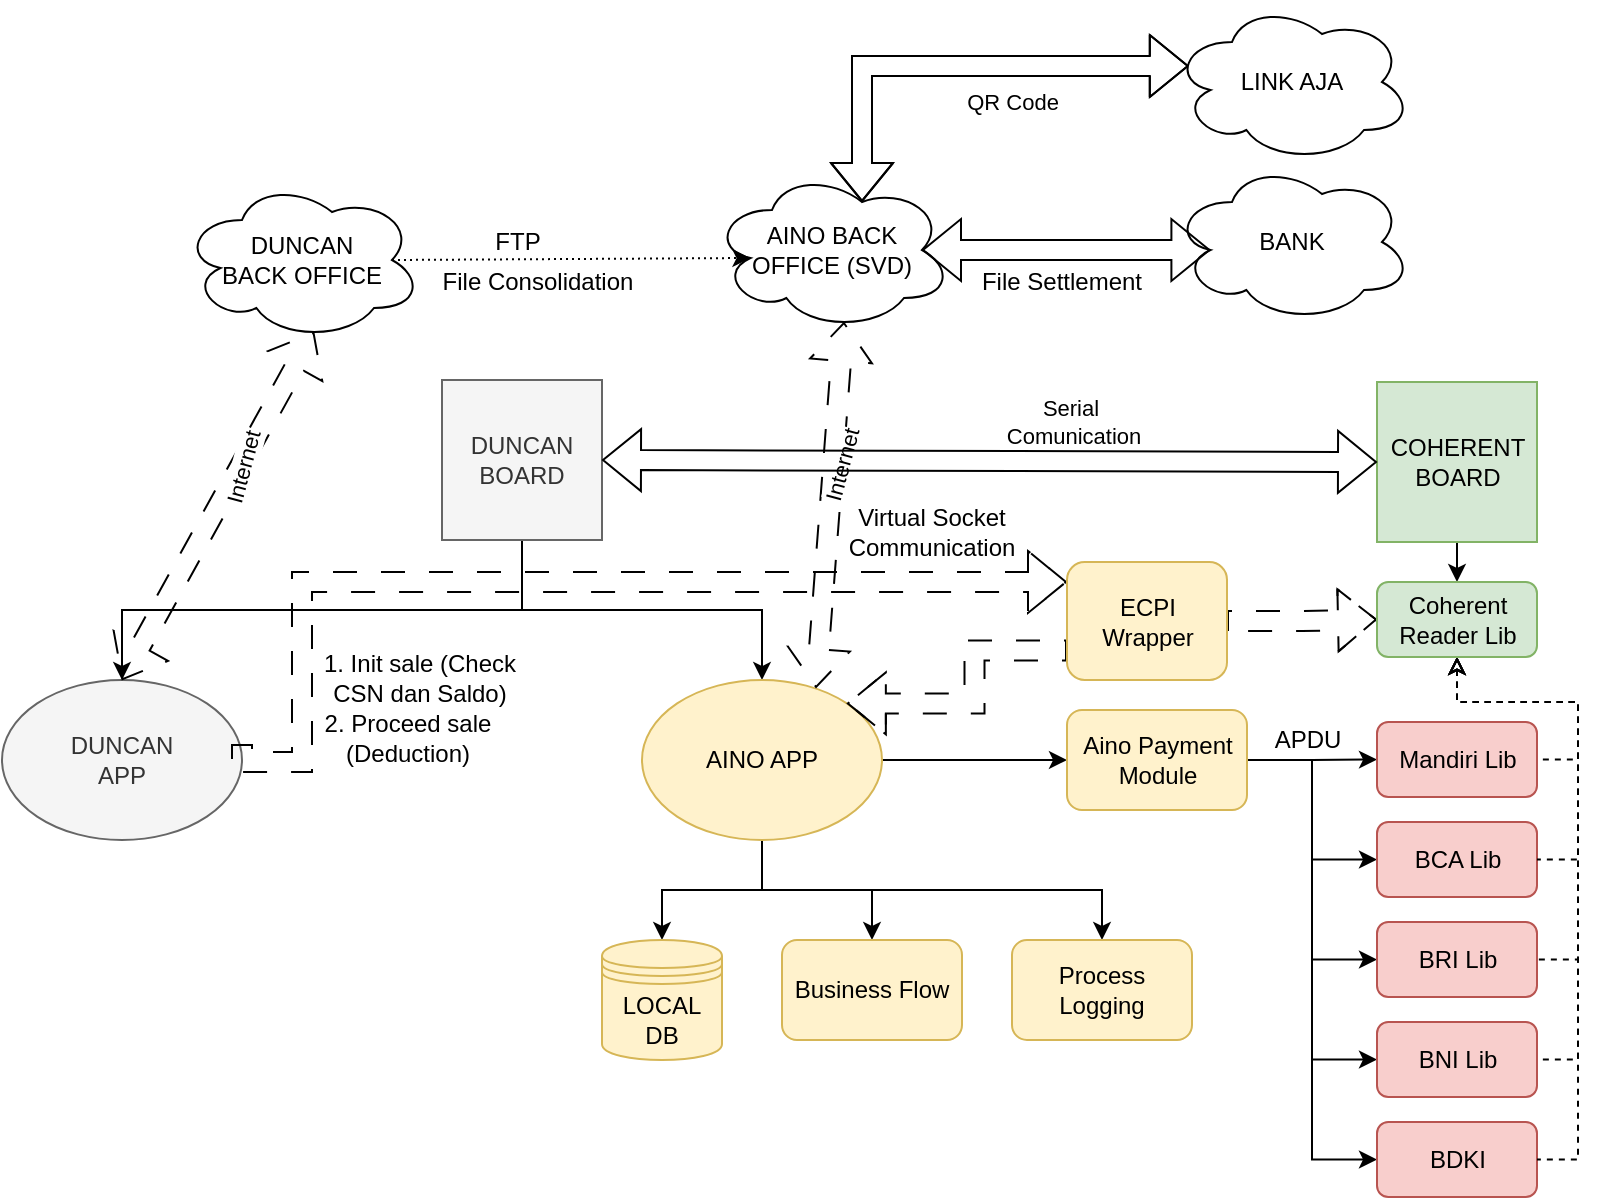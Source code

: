 <mxfile version="20.8.18" type="github" pages="2">
  <diagram name="Arsitektur" id="w2Bk5KoGZhnGjairzhCH">
    <mxGraphModel dx="1730" dy="459" grid="1" gridSize="10" guides="1" tooltips="1" connect="1" arrows="1" fold="1" page="1" pageScale="1" pageWidth="850" pageHeight="1100" math="0" shadow="0">
      <root>
        <mxCell id="0" />
        <mxCell id="1" parent="0" />
        <mxCell id="NlayDABv6sN1QFwKLQ2G-1" value="&lt;div&gt;DUNCAN&lt;/div&gt;&lt;div&gt;BACK OFFICE&lt;/div&gt;" style="ellipse;shape=cloud;whiteSpace=wrap;html=1;" vertex="1" parent="1">
          <mxGeometry x="30" y="99" width="120" height="80" as="geometry" />
        </mxCell>
        <mxCell id="NlayDABv6sN1QFwKLQ2G-2" value="&lt;div&gt;AINO BACK&lt;/div&gt;&lt;div&gt;OFFICE (SVD)&lt;/div&gt;" style="ellipse;shape=cloud;whiteSpace=wrap;html=1;" vertex="1" parent="1">
          <mxGeometry x="295" y="94" width="120" height="80" as="geometry" />
        </mxCell>
        <mxCell id="NlayDABv6sN1QFwKLQ2G-3" value="" style="endArrow=classic;html=1;rounded=0;exitX=0.875;exitY=0.5;exitDx=0;exitDy=0;exitPerimeter=0;entryX=0.16;entryY=0.55;entryDx=0;entryDy=0;entryPerimeter=0;dashed=1;dashPattern=1 2;" edge="1" parent="1" source="NlayDABv6sN1QFwKLQ2G-1" target="NlayDABv6sN1QFwKLQ2G-2">
          <mxGeometry width="50" height="50" relative="1" as="geometry">
            <mxPoint x="380" y="299" as="sourcePoint" />
            <mxPoint x="430" y="249" as="targetPoint" />
          </mxGeometry>
        </mxCell>
        <mxCell id="NlayDABv6sN1QFwKLQ2G-4" value="&lt;div&gt;FTP&lt;/div&gt;" style="text;html=1;strokeColor=none;fillColor=none;align=center;verticalAlign=middle;whiteSpace=wrap;rounded=0;" vertex="1" parent="1">
          <mxGeometry x="168" y="115" width="60" height="30" as="geometry" />
        </mxCell>
        <mxCell id="NlayDABv6sN1QFwKLQ2G-5" value="&lt;div&gt;File Consolidation&lt;/div&gt;" style="text;html=1;strokeColor=none;fillColor=none;align=center;verticalAlign=middle;whiteSpace=wrap;rounded=0;" vertex="1" parent="1">
          <mxGeometry x="158" y="135" width="100" height="30" as="geometry" />
        </mxCell>
        <mxCell id="NlayDABv6sN1QFwKLQ2G-6" style="edgeStyle=orthogonalEdgeStyle;rounded=0;orthogonalLoop=1;jettySize=auto;html=1;exitX=0.5;exitY=1;exitDx=0;exitDy=0;entryX=0.5;entryY=0;entryDx=0;entryDy=0;" edge="1" parent="1" source="NlayDABv6sN1QFwKLQ2G-8" target="NlayDABv6sN1QFwKLQ2G-12">
          <mxGeometry relative="1" as="geometry" />
        </mxCell>
        <mxCell id="NlayDABv6sN1QFwKLQ2G-7" style="edgeStyle=orthogonalEdgeStyle;rounded=0;orthogonalLoop=1;jettySize=auto;html=1;exitX=0.5;exitY=1;exitDx=0;exitDy=0;entryX=0.5;entryY=0;entryDx=0;entryDy=0;" edge="1" parent="1" source="NlayDABv6sN1QFwKLQ2G-8" target="NlayDABv6sN1QFwKLQ2G-16">
          <mxGeometry relative="1" as="geometry" />
        </mxCell>
        <mxCell id="NlayDABv6sN1QFwKLQ2G-8" value="&lt;div&gt;DUNCAN&lt;/div&gt;&lt;div&gt;BOARD&lt;/div&gt;" style="whiteSpace=wrap;html=1;aspect=fixed;fillColor=#f5f5f5;fontColor=#333333;strokeColor=#666666;" vertex="1" parent="1">
          <mxGeometry x="160" y="199" width="80" height="80" as="geometry" />
        </mxCell>
        <mxCell id="NlayDABv6sN1QFwKLQ2G-66" style="edgeStyle=orthogonalEdgeStyle;rounded=0;orthogonalLoop=1;jettySize=auto;html=1;exitX=0.5;exitY=1;exitDx=0;exitDy=0;dashed=1;dashPattern=12 12;strokeColor=default;" edge="1" parent="1" source="NlayDABv6sN1QFwKLQ2G-11" target="NlayDABv6sN1QFwKLQ2G-63">
          <mxGeometry relative="1" as="geometry" />
        </mxCell>
        <mxCell id="NlayDABv6sN1QFwKLQ2G-11" value="&lt;div&gt;COHERENT&lt;/div&gt;&lt;div&gt;BOARD&lt;/div&gt;" style="whiteSpace=wrap;html=1;aspect=fixed;fillColor=#d5e8d4;strokeColor=#82b366;" vertex="1" parent="1">
          <mxGeometry x="627.5" y="200" width="80" height="80" as="geometry" />
        </mxCell>
        <mxCell id="NlayDABv6sN1QFwKLQ2G-12" value="DUNCAN&lt;br&gt;APP" style="ellipse;whiteSpace=wrap;html=1;fillColor=#f5f5f5;fontColor=#333333;strokeColor=#666666;" vertex="1" parent="1">
          <mxGeometry x="-60" y="349" width="120" height="80" as="geometry" />
        </mxCell>
        <mxCell id="NlayDABv6sN1QFwKLQ2G-13" style="edgeStyle=orthogonalEdgeStyle;rounded=0;orthogonalLoop=1;jettySize=auto;html=1;exitX=0.5;exitY=1;exitDx=0;exitDy=0;" edge="1" parent="1" source="NlayDABv6sN1QFwKLQ2G-16" target="NlayDABv6sN1QFwKLQ2G-17">
          <mxGeometry relative="1" as="geometry" />
        </mxCell>
        <mxCell id="NlayDABv6sN1QFwKLQ2G-14" style="edgeStyle=orthogonalEdgeStyle;rounded=0;orthogonalLoop=1;jettySize=auto;html=1;exitX=0.5;exitY=1;exitDx=0;exitDy=0;" edge="1" parent="1" source="NlayDABv6sN1QFwKLQ2G-16" target="NlayDABv6sN1QFwKLQ2G-18">
          <mxGeometry relative="1" as="geometry" />
        </mxCell>
        <mxCell id="NlayDABv6sN1QFwKLQ2G-15" style="edgeStyle=orthogonalEdgeStyle;rounded=0;orthogonalLoop=1;jettySize=auto;html=1;exitX=0.5;exitY=1;exitDx=0;exitDy=0;" edge="1" parent="1" source="NlayDABv6sN1QFwKLQ2G-16" target="NlayDABv6sN1QFwKLQ2G-19">
          <mxGeometry relative="1" as="geometry" />
        </mxCell>
        <mxCell id="NlayDABv6sN1QFwKLQ2G-43" style="edgeStyle=orthogonalEdgeStyle;rounded=0;orthogonalLoop=1;jettySize=auto;html=1;exitX=1;exitY=0.5;exitDx=0;exitDy=0;" edge="1" parent="1" source="NlayDABv6sN1QFwKLQ2G-16" target="NlayDABv6sN1QFwKLQ2G-31">
          <mxGeometry relative="1" as="geometry" />
        </mxCell>
        <mxCell id="NlayDABv6sN1QFwKLQ2G-16" value="&lt;div&gt;AINO APP&lt;/div&gt;" style="ellipse;whiteSpace=wrap;html=1;fillColor=#fff2cc;strokeColor=#d6b656;" vertex="1" parent="1">
          <mxGeometry x="260" y="349" width="120" height="80" as="geometry" />
        </mxCell>
        <mxCell id="NlayDABv6sN1QFwKLQ2G-17" value="&lt;div&gt;LOCAL DB&lt;/div&gt;" style="shape=datastore;whiteSpace=wrap;html=1;fillColor=#fff2cc;strokeColor=#d6b656;" vertex="1" parent="1">
          <mxGeometry x="240" y="479" width="60" height="60" as="geometry" />
        </mxCell>
        <mxCell id="NlayDABv6sN1QFwKLQ2G-18" value="Business Flow" style="rounded=1;whiteSpace=wrap;html=1;fillColor=#fff2cc;strokeColor=#d6b656;" vertex="1" parent="1">
          <mxGeometry x="330" y="479" width="90" height="50" as="geometry" />
        </mxCell>
        <mxCell id="NlayDABv6sN1QFwKLQ2G-19" value="&lt;div&gt;Process&lt;/div&gt;&lt;div&gt;Logging&lt;br&gt;&lt;/div&gt;" style="rounded=1;whiteSpace=wrap;html=1;fillColor=#fff2cc;strokeColor=#d6b656;" vertex="1" parent="1">
          <mxGeometry x="445" y="479" width="90" height="50" as="geometry" />
        </mxCell>
        <mxCell id="NlayDABv6sN1QFwKLQ2G-21" value="Virtual Socket Communication" style="text;html=1;strokeColor=none;fillColor=none;align=center;verticalAlign=middle;whiteSpace=wrap;rounded=0;" vertex="1" parent="1">
          <mxGeometry x="365" y="260" width="80" height="30" as="geometry" />
        </mxCell>
        <mxCell id="NlayDABv6sN1QFwKLQ2G-22" value="" style="shape=flexArrow;endArrow=classic;startArrow=classic;html=1;rounded=0;dashed=1;dashPattern=12 12;entryX=0.55;entryY=0.95;entryDx=0;entryDy=0;entryPerimeter=0;exitX=0.725;exitY=0.05;exitDx=0;exitDy=0;exitPerimeter=0;" edge="1" parent="1" source="NlayDABv6sN1QFwKLQ2G-16" target="NlayDABv6sN1QFwKLQ2G-2">
          <mxGeometry width="100" height="100" relative="1" as="geometry">
            <mxPoint x="360" y="339" as="sourcePoint" />
            <mxPoint x="400" y="129" as="targetPoint" />
          </mxGeometry>
        </mxCell>
        <mxCell id="NlayDABv6sN1QFwKLQ2G-23" value="&lt;div&gt;Internet&lt;/div&gt;" style="edgeLabel;html=1;align=center;verticalAlign=middle;resizable=0;points=[];rotation=-75;" vertex="1" connectable="0" parent="NlayDABv6sN1QFwKLQ2G-22">
          <mxGeometry x="0.156" y="-2" relative="1" as="geometry">
            <mxPoint x="3" y="-6" as="offset" />
          </mxGeometry>
        </mxCell>
        <mxCell id="NlayDABv6sN1QFwKLQ2G-24" value="" style="shape=flexArrow;endArrow=classic;startArrow=classic;html=1;rounded=0;exitX=1;exitY=0.5;exitDx=0;exitDy=0;entryX=0;entryY=0.5;entryDx=0;entryDy=0;" edge="1" parent="1" source="NlayDABv6sN1QFwKLQ2G-8" target="NlayDABv6sN1QFwKLQ2G-11">
          <mxGeometry width="100" height="100" relative="1" as="geometry">
            <mxPoint x="390" y="329" as="sourcePoint" />
            <mxPoint x="490" y="229" as="targetPoint" />
          </mxGeometry>
        </mxCell>
        <mxCell id="NlayDABv6sN1QFwKLQ2G-25" value="&lt;div&gt;Serial&lt;/div&gt;&amp;nbsp;Comunication" style="edgeLabel;html=1;align=center;verticalAlign=middle;resizable=0;points=[];" vertex="1" connectable="0" parent="NlayDABv6sN1QFwKLQ2G-24">
          <mxGeometry x="0.226" y="-2" relative="1" as="geometry">
            <mxPoint x="-4" y="-22" as="offset" />
          </mxGeometry>
        </mxCell>
        <mxCell id="NlayDABv6sN1QFwKLQ2G-26" style="edgeStyle=orthogonalEdgeStyle;rounded=0;orthogonalLoop=1;jettySize=auto;html=1;exitX=1;exitY=0.5;exitDx=0;exitDy=0;" edge="1" parent="1" source="NlayDABv6sN1QFwKLQ2G-31" target="NlayDABv6sN1QFwKLQ2G-33">
          <mxGeometry relative="1" as="geometry" />
        </mxCell>
        <mxCell id="NlayDABv6sN1QFwKLQ2G-27" style="edgeStyle=orthogonalEdgeStyle;rounded=0;orthogonalLoop=1;jettySize=auto;html=1;exitX=1;exitY=0.5;exitDx=0;exitDy=0;entryX=0;entryY=0.5;entryDx=0;entryDy=0;" edge="1" parent="1" source="NlayDABv6sN1QFwKLQ2G-31" target="NlayDABv6sN1QFwKLQ2G-34">
          <mxGeometry relative="1" as="geometry" />
        </mxCell>
        <mxCell id="NlayDABv6sN1QFwKLQ2G-28" style="edgeStyle=orthogonalEdgeStyle;rounded=0;orthogonalLoop=1;jettySize=auto;html=1;exitX=1;exitY=0.5;exitDx=0;exitDy=0;entryX=0;entryY=0.5;entryDx=0;entryDy=0;" edge="1" parent="1" source="NlayDABv6sN1QFwKLQ2G-31" target="NlayDABv6sN1QFwKLQ2G-35">
          <mxGeometry relative="1" as="geometry" />
        </mxCell>
        <mxCell id="NlayDABv6sN1QFwKLQ2G-29" style="edgeStyle=orthogonalEdgeStyle;rounded=0;orthogonalLoop=1;jettySize=auto;html=1;exitX=1;exitY=0.5;exitDx=0;exitDy=0;entryX=0;entryY=0.5;entryDx=0;entryDy=0;" edge="1" parent="1" source="NlayDABv6sN1QFwKLQ2G-31" target="NlayDABv6sN1QFwKLQ2G-36">
          <mxGeometry relative="1" as="geometry" />
        </mxCell>
        <mxCell id="NlayDABv6sN1QFwKLQ2G-30" style="edgeStyle=orthogonalEdgeStyle;rounded=0;orthogonalLoop=1;jettySize=auto;html=1;exitX=1;exitY=0.5;exitDx=0;exitDy=0;entryX=0;entryY=0.5;entryDx=0;entryDy=0;" edge="1" parent="1" source="NlayDABv6sN1QFwKLQ2G-31" target="NlayDABv6sN1QFwKLQ2G-37">
          <mxGeometry relative="1" as="geometry" />
        </mxCell>
        <mxCell id="NlayDABv6sN1QFwKLQ2G-31" value="&lt;div&gt;Aino Payment&lt;/div&gt;&lt;div&gt;Module&lt;br&gt;&lt;/div&gt;" style="rounded=1;whiteSpace=wrap;html=1;fillColor=#fff2cc;strokeColor=#d6b656;" vertex="1" parent="1">
          <mxGeometry x="472.5" y="364" width="90" height="50" as="geometry" />
        </mxCell>
        <mxCell id="NlayDABv6sN1QFwKLQ2G-65" style="edgeStyle=orthogonalEdgeStyle;shape=flexArrow;rounded=0;orthogonalLoop=1;jettySize=auto;html=1;exitX=1;exitY=0.5;exitDx=0;exitDy=0;entryX=0;entryY=0.5;entryDx=0;entryDy=0;dashed=1;dashPattern=12 12;strokeColor=default;" edge="1" parent="1" source="e-P9x76uE63fHJefqGzV-6" target="NlayDABv6sN1QFwKLQ2G-63">
          <mxGeometry relative="1" as="geometry">
            <mxPoint x="552.5" y="330.25" as="sourcePoint" />
          </mxGeometry>
        </mxCell>
        <mxCell id="NlayDABv6sN1QFwKLQ2G-33" value="Mandiri Lib" style="rounded=1;whiteSpace=wrap;html=1;fillColor=#f8cecc;strokeColor=#b85450;" vertex="1" parent="1">
          <mxGeometry x="627.5" y="370" width="80" height="37.5" as="geometry" />
        </mxCell>
        <mxCell id="NlayDABv6sN1QFwKLQ2G-34" value="BCA Lib" style="rounded=1;whiteSpace=wrap;html=1;fillColor=#f8cecc;strokeColor=#b85450;" vertex="1" parent="1">
          <mxGeometry x="627.5" y="420" width="80" height="37.5" as="geometry" />
        </mxCell>
        <mxCell id="NlayDABv6sN1QFwKLQ2G-35" value="BRI Lib" style="rounded=1;whiteSpace=wrap;html=1;fillColor=#f8cecc;strokeColor=#b85450;" vertex="1" parent="1">
          <mxGeometry x="627.5" y="470" width="80" height="37.5" as="geometry" />
        </mxCell>
        <mxCell id="NlayDABv6sN1QFwKLQ2G-36" value="BNI Lib" style="rounded=1;whiteSpace=wrap;html=1;fillColor=#f8cecc;strokeColor=#b85450;" vertex="1" parent="1">
          <mxGeometry x="627.5" y="520" width="80" height="37.5" as="geometry" />
        </mxCell>
        <mxCell id="NlayDABv6sN1QFwKLQ2G-37" value="&lt;div&gt;BDKI&lt;/div&gt;" style="rounded=1;whiteSpace=wrap;html=1;fillColor=#f8cecc;strokeColor=#b85450;" vertex="1" parent="1">
          <mxGeometry x="627.5" y="570" width="80" height="37.5" as="geometry" />
        </mxCell>
        <mxCell id="NlayDABv6sN1QFwKLQ2G-38" value="" style="shape=flexArrow;endArrow=classic;startArrow=classic;html=1;rounded=0;dashed=1;dashPattern=12 12;entryX=0.55;entryY=0.95;entryDx=0;entryDy=0;entryPerimeter=0;exitX=0.5;exitY=0;exitDx=0;exitDy=0;" edge="1" parent="1" source="NlayDABv6sN1QFwKLQ2G-12" target="NlayDABv6sN1QFwKLQ2G-1">
          <mxGeometry width="100" height="100" relative="1" as="geometry">
            <mxPoint x="49.996" y="359.672" as="sourcePoint" />
            <mxPoint x="148.83" y="139" as="targetPoint" />
          </mxGeometry>
        </mxCell>
        <mxCell id="NlayDABv6sN1QFwKLQ2G-39" value="&lt;div&gt;Internet&lt;/div&gt;" style="edgeLabel;html=1;align=center;verticalAlign=middle;resizable=0;points=[];rotation=-75;" vertex="1" connectable="0" parent="NlayDABv6sN1QFwKLQ2G-38">
          <mxGeometry x="0.156" y="-2" relative="1" as="geometry">
            <mxPoint x="3" y="-6" as="offset" />
          </mxGeometry>
        </mxCell>
        <mxCell id="NlayDABv6sN1QFwKLQ2G-40" value="BANK" style="ellipse;shape=cloud;whiteSpace=wrap;html=1;" vertex="1" parent="1">
          <mxGeometry x="525" y="90" width="120" height="80" as="geometry" />
        </mxCell>
        <mxCell id="NlayDABv6sN1QFwKLQ2G-41" value="" style="shape=flexArrow;endArrow=classic;startArrow=classic;html=1;rounded=0;entryX=0.16;entryY=0.55;entryDx=0;entryDy=0;entryPerimeter=0;exitX=0.875;exitY=0.5;exitDx=0;exitDy=0;exitPerimeter=0;" edge="1" parent="1" source="NlayDABv6sN1QFwKLQ2G-2" target="NlayDABv6sN1QFwKLQ2G-40">
          <mxGeometry width="100" height="100" relative="1" as="geometry">
            <mxPoint x="337" y="403" as="sourcePoint" />
            <mxPoint x="371" y="180" as="targetPoint" />
          </mxGeometry>
        </mxCell>
        <mxCell id="NlayDABv6sN1QFwKLQ2G-42" value="&lt;div&gt;File Settlement&lt;br&gt;&lt;/div&gt;" style="text;html=1;strokeColor=none;fillColor=none;align=center;verticalAlign=middle;whiteSpace=wrap;rounded=0;" vertex="1" parent="1">
          <mxGeometry x="420" y="135" width="100" height="30" as="geometry" />
        </mxCell>
        <mxCell id="NlayDABv6sN1QFwKLQ2G-68" style="edgeStyle=orthogonalEdgeStyle;rounded=0;orthogonalLoop=1;jettySize=auto;html=1;exitX=0.5;exitY=1;exitDx=0;exitDy=0;entryX=1;entryY=0.5;entryDx=0;entryDy=0;dashed=1;strokeColor=default;startArrow=classic;startFill=0;endArrow=none;endFill=0;" edge="1" parent="1" source="NlayDABv6sN1QFwKLQ2G-63" target="NlayDABv6sN1QFwKLQ2G-33">
          <mxGeometry relative="1" as="geometry">
            <Array as="points">
              <mxPoint x="668" y="360" />
              <mxPoint x="728" y="360" />
              <mxPoint x="728" y="389" />
            </Array>
          </mxGeometry>
        </mxCell>
        <mxCell id="NlayDABv6sN1QFwKLQ2G-70" style="edgeStyle=orthogonalEdgeStyle;rounded=0;orthogonalLoop=1;jettySize=auto;html=1;exitX=0.5;exitY=1;exitDx=0;exitDy=0;entryX=1;entryY=0.5;entryDx=0;entryDy=0;dashed=1;strokeColor=default;startArrow=classic;startFill=0;endArrow=none;endFill=0;" edge="1" parent="1" source="NlayDABv6sN1QFwKLQ2G-63" target="NlayDABv6sN1QFwKLQ2G-34">
          <mxGeometry relative="1" as="geometry">
            <Array as="points">
              <mxPoint x="668" y="360" />
              <mxPoint x="728" y="360" />
              <mxPoint x="728" y="439" />
            </Array>
          </mxGeometry>
        </mxCell>
        <mxCell id="NlayDABv6sN1QFwKLQ2G-71" style="edgeStyle=orthogonalEdgeStyle;rounded=0;orthogonalLoop=1;jettySize=auto;html=1;exitX=0.5;exitY=1;exitDx=0;exitDy=0;entryX=1;entryY=0.5;entryDx=0;entryDy=0;dashed=1;strokeColor=default;startArrow=classic;startFill=0;endArrow=none;endFill=0;" edge="1" parent="1" source="NlayDABv6sN1QFwKLQ2G-63" target="NlayDABv6sN1QFwKLQ2G-35">
          <mxGeometry relative="1" as="geometry">
            <Array as="points">
              <mxPoint x="668" y="360" />
              <mxPoint x="728" y="360" />
              <mxPoint x="728" y="489" />
            </Array>
          </mxGeometry>
        </mxCell>
        <mxCell id="NlayDABv6sN1QFwKLQ2G-72" style="edgeStyle=orthogonalEdgeStyle;rounded=0;orthogonalLoop=1;jettySize=auto;html=1;exitX=0.5;exitY=1;exitDx=0;exitDy=0;entryX=1;entryY=0.5;entryDx=0;entryDy=0;dashed=1;strokeColor=default;startArrow=classic;startFill=0;endArrow=none;endFill=0;" edge="1" parent="1" source="NlayDABv6sN1QFwKLQ2G-63" target="NlayDABv6sN1QFwKLQ2G-36">
          <mxGeometry relative="1" as="geometry">
            <Array as="points">
              <mxPoint x="668" y="360" />
              <mxPoint x="728" y="360" />
              <mxPoint x="728" y="539" />
            </Array>
          </mxGeometry>
        </mxCell>
        <mxCell id="NlayDABv6sN1QFwKLQ2G-73" style="edgeStyle=orthogonalEdgeStyle;rounded=0;orthogonalLoop=1;jettySize=auto;html=1;exitX=0.5;exitY=1;exitDx=0;exitDy=0;entryX=1;entryY=0.5;entryDx=0;entryDy=0;dashed=1;strokeColor=default;startArrow=classic;startFill=0;endArrow=none;endFill=0;" edge="1" parent="1" source="NlayDABv6sN1QFwKLQ2G-63" target="NlayDABv6sN1QFwKLQ2G-37">
          <mxGeometry relative="1" as="geometry">
            <Array as="points">
              <mxPoint x="668" y="360" />
              <mxPoint x="728" y="360" />
              <mxPoint x="728" y="589" />
            </Array>
          </mxGeometry>
        </mxCell>
        <mxCell id="NlayDABv6sN1QFwKLQ2G-63" value="&lt;div&gt;Coherent Reader Lib&lt;/div&gt;" style="rounded=1;whiteSpace=wrap;html=1;fillColor=#d5e8d4;strokeColor=#82b366;" vertex="1" parent="1">
          <mxGeometry x="627.5" y="300" width="80" height="37.5" as="geometry" />
        </mxCell>
        <mxCell id="NlayDABv6sN1QFwKLQ2G-67" value="&lt;div&gt;APDU&lt;/div&gt;" style="text;html=1;strokeColor=none;fillColor=none;align=center;verticalAlign=middle;whiteSpace=wrap;rounded=0;" vertex="1" parent="1">
          <mxGeometry x="557.5" y="364" width="70" height="30" as="geometry" />
        </mxCell>
        <mxCell id="ZBDRCNdPRJR7aOCH00S1-2" style="edgeStyle=orthogonalEdgeStyle;shape=flexArrow;rounded=0;orthogonalLoop=1;jettySize=auto;html=1;exitX=0.07;exitY=0.4;exitDx=0;exitDy=0;exitPerimeter=0;entryX=0.625;entryY=0.2;entryDx=0;entryDy=0;entryPerimeter=0;strokeColor=default;startArrow=block;startFill=0;endArrow=block;endFill=0;" edge="1" parent="1" source="NlayDABv6sN1QFwKLQ2G-75" target="NlayDABv6sN1QFwKLQ2G-2">
          <mxGeometry relative="1" as="geometry" />
        </mxCell>
        <mxCell id="NlayDABv6sN1QFwKLQ2G-75" value="LINK AJA" style="ellipse;shape=cloud;whiteSpace=wrap;html=1;" vertex="1" parent="1">
          <mxGeometry x="525" y="10" width="120" height="80" as="geometry" />
        </mxCell>
        <mxCell id="e-P9x76uE63fHJefqGzV-2" value="1. Init sale (Check CSN dan Saldo)" style="text;html=1;strokeColor=none;fillColor=none;align=center;verticalAlign=middle;whiteSpace=wrap;rounded=0;" vertex="1" parent="1">
          <mxGeometry x="99" y="333" width="100" height="30" as="geometry" />
        </mxCell>
        <mxCell id="e-P9x76uE63fHJefqGzV-3" value="2. Proceed sale (Deduction)" style="text;html=1;strokeColor=none;fillColor=none;align=center;verticalAlign=middle;whiteSpace=wrap;rounded=0;" vertex="1" parent="1">
          <mxGeometry x="93" y="363" width="100" height="30" as="geometry" />
        </mxCell>
        <mxCell id="e-P9x76uE63fHJefqGzV-5" style="edgeStyle=orthogonalEdgeStyle;shape=flexArrow;rounded=0;orthogonalLoop=1;jettySize=auto;html=1;exitX=1;exitY=0.4;exitDx=0;exitDy=0;dashed=1;dashPattern=12 12;strokeColor=default;exitPerimeter=0;" edge="1" parent="1" target="e-P9x76uE63fHJefqGzV-6" source="NlayDABv6sN1QFwKLQ2G-12">
          <mxGeometry relative="1" as="geometry">
            <mxPoint x="362" y="319.5" as="sourcePoint" />
            <Array as="points">
              <mxPoint x="60" y="390" />
              <mxPoint x="90" y="390" />
              <mxPoint x="90" y="300" />
            </Array>
            <mxPoint x="480" y="300" as="targetPoint" />
          </mxGeometry>
        </mxCell>
        <mxCell id="e-P9x76uE63fHJefqGzV-11" style="edgeStyle=orthogonalEdgeStyle;rounded=0;orthogonalLoop=1;jettySize=auto;html=1;exitX=0;exitY=0.75;exitDx=0;exitDy=0;entryX=1;entryY=0;entryDx=0;entryDy=0;strokeColor=default;startArrow=none;startFill=0;endArrow=block;endFill=0;shape=flexArrow;dashed=1;dashPattern=12 12;" edge="1" parent="1" source="e-P9x76uE63fHJefqGzV-6" target="NlayDABv6sN1QFwKLQ2G-16">
          <mxGeometry relative="1" as="geometry" />
        </mxCell>
        <mxCell id="e-P9x76uE63fHJefqGzV-6" value="&lt;div&gt;ECPI&lt;/div&gt;&lt;div&gt;Wrapper&lt;br&gt;&lt;/div&gt;" style="rounded=1;whiteSpace=wrap;html=1;fillColor=#fff2cc;strokeColor=#d6b656;" vertex="1" parent="1">
          <mxGeometry x="472.5" y="290" width="80" height="59" as="geometry" />
        </mxCell>
        <mxCell id="ZBDRCNdPRJR7aOCH00S1-3" value="&lt;div&gt;QR Code&lt;/div&gt;" style="edgeLabel;html=1;align=center;verticalAlign=middle;resizable=0;points=[];" vertex="1" connectable="0" parent="1">
          <mxGeometry x="445.004" y="60.002" as="geometry" />
        </mxCell>
      </root>
    </mxGraphModel>
  </diagram>
  <diagram id="9b9oU4BI4jaZKSgN-Czn" name="Sequence">
    <mxGraphModel dx="880" dy="459" grid="1" gridSize="10" guides="1" tooltips="1" connect="1" arrows="1" fold="1" page="1" pageScale="1" pageWidth="850" pageHeight="1100" math="0" shadow="0">
      <root>
        <mxCell id="0" />
        <mxCell id="1" parent="0" />
        <mxCell id="DkZN49h3XFGiAf7VtX6_-2" value="&lt;div&gt;START&lt;/div&gt;" style="ellipse;whiteSpace=wrap;html=1;" vertex="1" parent="1">
          <mxGeometry x="160" y="80" width="120" height="80" as="geometry" />
        </mxCell>
        <mxCell id="DkZN49h3XFGiAf7VtX6_-3" value="Permintaan Parkir" style="rounded=0;whiteSpace=wrap;html=1;" vertex="1" parent="1">
          <mxGeometry x="160" y="190" width="120" height="60" as="geometry" />
        </mxCell>
        <mxCell id="DkZN49h3XFGiAf7VtX6_-5" value="Mengisi No. Plat Kendaraan" style="rounded=0;whiteSpace=wrap;html=1;" vertex="1" parent="1">
          <mxGeometry x="160" y="290" width="120" height="60" as="geometry" />
        </mxCell>
        <mxCell id="DkZN49h3XFGiAf7VtX6_-6" value="&lt;div&gt;Mulai Perhitungan Waktu Parkir&lt;/div&gt;" style="rounded=0;whiteSpace=wrap;html=1;" vertex="1" parent="1">
          <mxGeometry x="160" y="480" width="120" height="60" as="geometry" />
        </mxCell>
        <mxCell id="DkZN49h3XFGiAf7VtX6_-12" value="Generate QR Online Ticket" style="rounded=0;whiteSpace=wrap;html=1;" vertex="1" parent="1">
          <mxGeometry x="160" y="380" width="120" height="60" as="geometry" />
        </mxCell>
        <mxCell id="DkZN49h3XFGiAf7VtX6_-24" style="edgeStyle=orthogonalEdgeStyle;rounded=0;orthogonalLoop=1;jettySize=auto;html=1;exitX=0.5;exitY=1;exitDx=0;exitDy=0;strokeColor=default;startArrow=none;startFill=0;endArrow=classic;endFill=1;" edge="1" parent="1" source="DkZN49h3XFGiAf7VtX6_-14" target="DkZN49h3XFGiAf7VtX6_-19">
          <mxGeometry relative="1" as="geometry" />
        </mxCell>
        <mxCell id="DkZN49h3XFGiAf7VtX6_-14" value="Permintaan Selesai Parkir" style="rounded=0;whiteSpace=wrap;html=1;" vertex="1" parent="1">
          <mxGeometry x="500" y="190" width="120" height="60" as="geometry" />
        </mxCell>
        <mxCell id="DkZN49h3XFGiAf7VtX6_-20" style="edgeStyle=orthogonalEdgeStyle;rounded=0;orthogonalLoop=1;jettySize=auto;html=1;exitX=0.5;exitY=1;exitDx=0;exitDy=0;entryX=0.5;entryY=0;entryDx=0;entryDy=0;strokeColor=default;startArrow=none;startFill=0;endArrow=classic;endFill=1;" edge="1" parent="1" source="DkZN49h3XFGiAf7VtX6_-15" target="DkZN49h3XFGiAf7VtX6_-17">
          <mxGeometry relative="1" as="geometry" />
        </mxCell>
        <mxCell id="DkZN49h3XFGiAf7VtX6_-21" style="edgeStyle=orthogonalEdgeStyle;rounded=0;orthogonalLoop=1;jettySize=auto;html=1;exitX=0.5;exitY=1;exitDx=0;exitDy=0;strokeColor=default;startArrow=none;startFill=0;endArrow=classic;endFill=1;" edge="1" parent="1" source="DkZN49h3XFGiAf7VtX6_-15" target="DkZN49h3XFGiAf7VtX6_-16">
          <mxGeometry relative="1" as="geometry" />
        </mxCell>
        <mxCell id="DkZN49h3XFGiAf7VtX6_-15" value="Pilihan Pembayaran" style="rounded=0;whiteSpace=wrap;html=1;" vertex="1" parent="1">
          <mxGeometry x="500" y="380" width="120" height="60" as="geometry" />
        </mxCell>
        <mxCell id="DkZN49h3XFGiAf7VtX6_-16" value="QR" style="rounded=0;whiteSpace=wrap;html=1;" vertex="1" parent="1">
          <mxGeometry x="410" y="480" width="120" height="60" as="geometry" />
        </mxCell>
        <mxCell id="DkZN49h3XFGiAf7VtX6_-17" value="Card" style="rounded=0;whiteSpace=wrap;html=1;" vertex="1" parent="1">
          <mxGeometry x="600" y="480" width="120" height="60" as="geometry" />
        </mxCell>
        <mxCell id="DkZN49h3XFGiAf7VtX6_-25" style="edgeStyle=orthogonalEdgeStyle;rounded=0;orthogonalLoop=1;jettySize=auto;html=1;exitX=0.5;exitY=1;exitDx=0;exitDy=0;entryX=0.5;entryY=0;entryDx=0;entryDy=0;strokeColor=default;startArrow=none;startFill=0;endArrow=classic;endFill=1;" edge="1" parent="1" source="DkZN49h3XFGiAf7VtX6_-19" target="DkZN49h3XFGiAf7VtX6_-15">
          <mxGeometry relative="1" as="geometry" />
        </mxCell>
        <mxCell id="DkZN49h3XFGiAf7VtX6_-19" value="Mengisi No. Plat Kendaraan" style="rounded=0;whiteSpace=wrap;html=1;" vertex="1" parent="1">
          <mxGeometry x="500" y="290" width="120" height="60" as="geometry" />
        </mxCell>
        <mxCell id="DkZN49h3XFGiAf7VtX6_-23" style="edgeStyle=orthogonalEdgeStyle;rounded=0;orthogonalLoop=1;jettySize=auto;html=1;exitX=0.5;exitY=1;exitDx=0;exitDy=0;strokeColor=default;startArrow=none;startFill=0;endArrow=classic;endFill=1;" edge="1" parent="1" source="DkZN49h3XFGiAf7VtX6_-22" target="DkZN49h3XFGiAf7VtX6_-14">
          <mxGeometry relative="1" as="geometry" />
        </mxCell>
        <mxCell id="DkZN49h3XFGiAf7VtX6_-22" value="&lt;div&gt;START&lt;/div&gt;" style="ellipse;whiteSpace=wrap;html=1;" vertex="1" parent="1">
          <mxGeometry x="500" y="80" width="120" height="80" as="geometry" />
        </mxCell>
      </root>
    </mxGraphModel>
  </diagram>
</mxfile>
